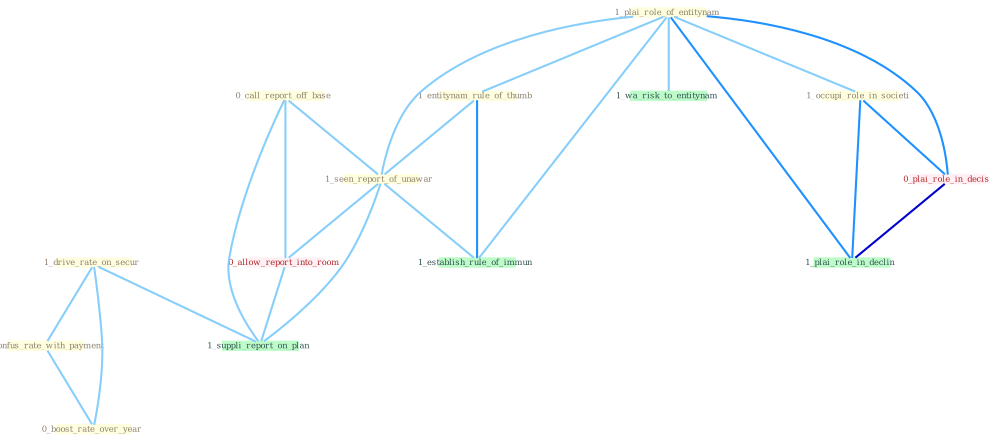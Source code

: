 Graph G{ 
    node
    [shape=polygon,style=filled,width=.5,height=.06,color="#BDFCC9",fixedsize=true,fontsize=4,
    fontcolor="#2f4f4f"];
    {node
    [color="#ffffe0", fontcolor="#8b7d6b"] "1_drive_rate_on_secur " "1_plai_role_of_entitynam " "1_occupi_role_in_societi " "0_confus_rate_with_payment " "0_call_report_off_base " "0_boost_rate_over_year " "1_entitynam_rule_of_thumb " "1_seen_report_of_unawar "}
{node [color="#fff0f5", fontcolor="#b22222"] "0_plai_role_in_decis " "0_allow_report_into_room "}
edge [color="#B0E2FF"];

	"1_drive_rate_on_secur " -- "0_confus_rate_with_payment " [w="1", color="#87cefa" ];
	"1_drive_rate_on_secur " -- "0_boost_rate_over_year " [w="1", color="#87cefa" ];
	"1_drive_rate_on_secur " -- "1_suppli_report_on_plan " [w="1", color="#87cefa" ];
	"1_plai_role_of_entitynam " -- "1_occupi_role_in_societi " [w="1", color="#87cefa" ];
	"1_plai_role_of_entitynam " -- "1_entitynam_rule_of_thumb " [w="1", color="#87cefa" ];
	"1_plai_role_of_entitynam " -- "1_seen_report_of_unawar " [w="1", color="#87cefa" ];
	"1_plai_role_of_entitynam " -- "1_wa_risk_to_entitynam " [w="1", color="#87cefa" ];
	"1_plai_role_of_entitynam " -- "0_plai_role_in_decis " [w="2", color="#1e90ff" , len=0.8];
	"1_plai_role_of_entitynam " -- "1_establish_rule_of_immun " [w="1", color="#87cefa" ];
	"1_plai_role_of_entitynam " -- "1_plai_role_in_declin " [w="2", color="#1e90ff" , len=0.8];
	"1_occupi_role_in_societi " -- "0_plai_role_in_decis " [w="2", color="#1e90ff" , len=0.8];
	"1_occupi_role_in_societi " -- "1_plai_role_in_declin " [w="2", color="#1e90ff" , len=0.8];
	"0_confus_rate_with_payment " -- "0_boost_rate_over_year " [w="1", color="#87cefa" ];
	"0_call_report_off_base " -- "1_seen_report_of_unawar " [w="1", color="#87cefa" ];
	"0_call_report_off_base " -- "0_allow_report_into_room " [w="1", color="#87cefa" ];
	"0_call_report_off_base " -- "1_suppli_report_on_plan " [w="1", color="#87cefa" ];
	"1_entitynam_rule_of_thumb " -- "1_seen_report_of_unawar " [w="1", color="#87cefa" ];
	"1_entitynam_rule_of_thumb " -- "1_establish_rule_of_immun " [w="2", color="#1e90ff" , len=0.8];
	"1_seen_report_of_unawar " -- "1_establish_rule_of_immun " [w="1", color="#87cefa" ];
	"1_seen_report_of_unawar " -- "0_allow_report_into_room " [w="1", color="#87cefa" ];
	"1_seen_report_of_unawar " -- "1_suppli_report_on_plan " [w="1", color="#87cefa" ];
	"0_plai_role_in_decis " -- "1_plai_role_in_declin " [w="3", color="#0000cd" , len=0.6];
	"0_allow_report_into_room " -- "1_suppli_report_on_plan " [w="1", color="#87cefa" ];
}